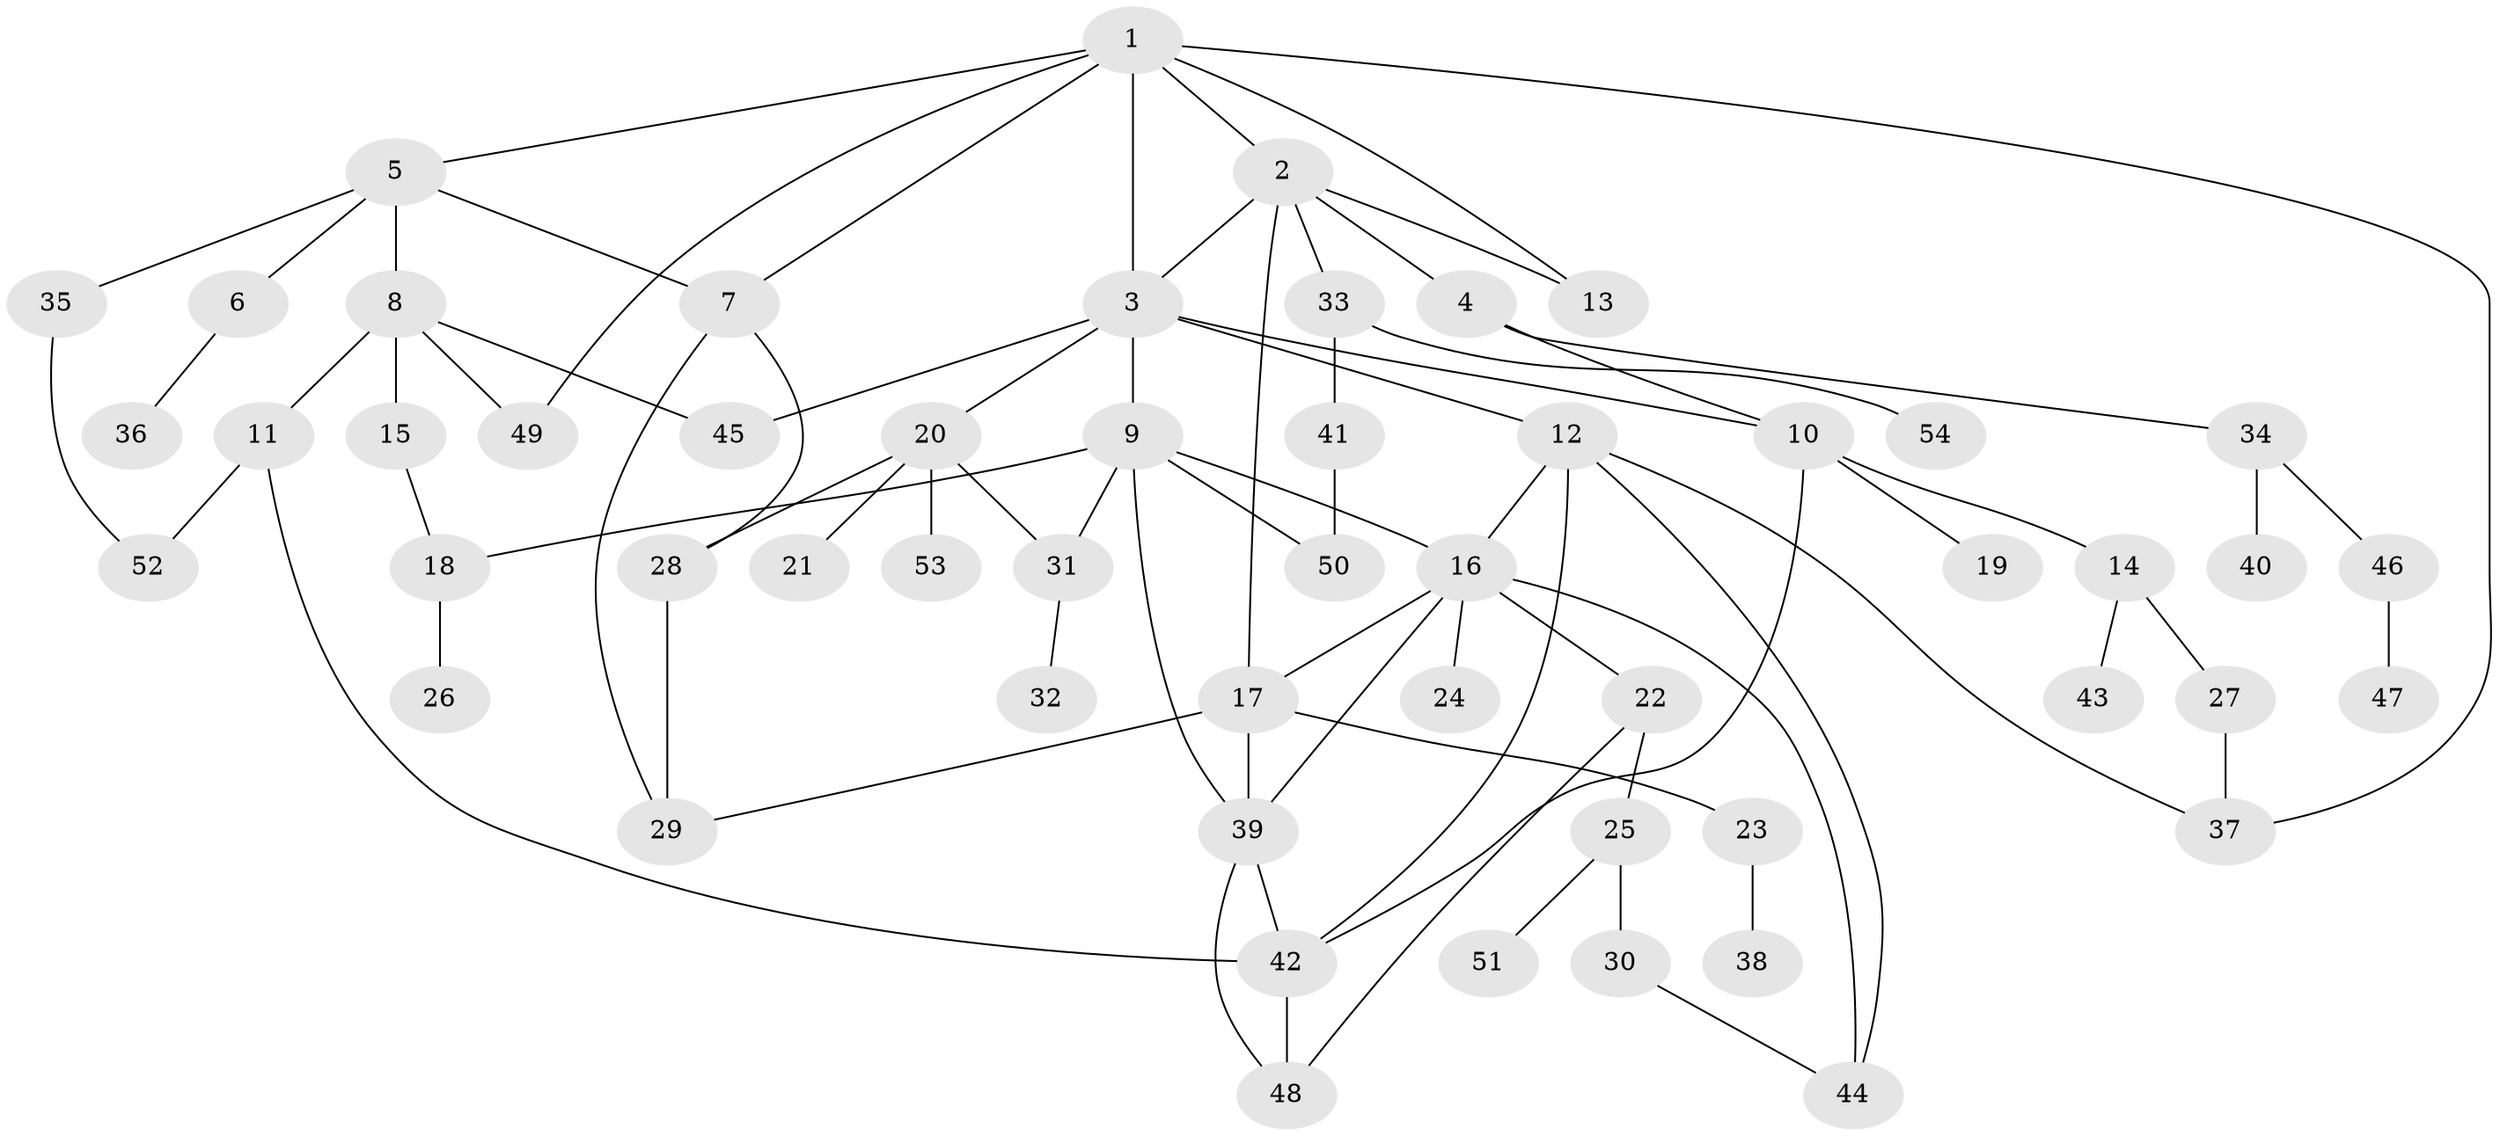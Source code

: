 // original degree distribution, {8: 0.009345794392523364, 7: 0.018691588785046728, 6: 0.037383177570093455, 4: 0.102803738317757, 3: 0.2336448598130841, 5: 0.028037383177570093, 2: 0.27102803738317754, 1: 0.29906542056074764}
// Generated by graph-tools (version 1.1) at 2025/34/03/09/25 02:34:01]
// undirected, 54 vertices, 79 edges
graph export_dot {
graph [start="1"]
  node [color=gray90,style=filled];
  1;
  2;
  3;
  4;
  5;
  6;
  7;
  8;
  9;
  10;
  11;
  12;
  13;
  14;
  15;
  16;
  17;
  18;
  19;
  20;
  21;
  22;
  23;
  24;
  25;
  26;
  27;
  28;
  29;
  30;
  31;
  32;
  33;
  34;
  35;
  36;
  37;
  38;
  39;
  40;
  41;
  42;
  43;
  44;
  45;
  46;
  47;
  48;
  49;
  50;
  51;
  52;
  53;
  54;
  1 -- 2 [weight=1.0];
  1 -- 3 [weight=1.0];
  1 -- 5 [weight=1.0];
  1 -- 7 [weight=1.0];
  1 -- 13 [weight=1.0];
  1 -- 37 [weight=1.0];
  1 -- 49 [weight=1.0];
  2 -- 3 [weight=1.0];
  2 -- 4 [weight=1.0];
  2 -- 13 [weight=1.0];
  2 -- 17 [weight=1.0];
  2 -- 33 [weight=1.0];
  3 -- 9 [weight=1.0];
  3 -- 10 [weight=1.0];
  3 -- 12 [weight=1.0];
  3 -- 20 [weight=2.0];
  3 -- 45 [weight=1.0];
  4 -- 10 [weight=1.0];
  4 -- 34 [weight=1.0];
  5 -- 6 [weight=1.0];
  5 -- 7 [weight=1.0];
  5 -- 8 [weight=2.0];
  5 -- 35 [weight=1.0];
  6 -- 36 [weight=1.0];
  7 -- 28 [weight=1.0];
  7 -- 29 [weight=1.0];
  8 -- 11 [weight=2.0];
  8 -- 15 [weight=1.0];
  8 -- 45 [weight=1.0];
  8 -- 49 [weight=1.0];
  9 -- 16 [weight=1.0];
  9 -- 18 [weight=1.0];
  9 -- 31 [weight=1.0];
  9 -- 39 [weight=1.0];
  9 -- 50 [weight=1.0];
  10 -- 14 [weight=1.0];
  10 -- 19 [weight=1.0];
  10 -- 42 [weight=1.0];
  11 -- 42 [weight=1.0];
  11 -- 52 [weight=1.0];
  12 -- 16 [weight=1.0];
  12 -- 37 [weight=1.0];
  12 -- 42 [weight=1.0];
  12 -- 44 [weight=1.0];
  14 -- 27 [weight=1.0];
  14 -- 43 [weight=1.0];
  15 -- 18 [weight=1.0];
  16 -- 17 [weight=1.0];
  16 -- 22 [weight=1.0];
  16 -- 24 [weight=1.0];
  16 -- 39 [weight=1.0];
  16 -- 44 [weight=1.0];
  17 -- 23 [weight=1.0];
  17 -- 29 [weight=1.0];
  17 -- 39 [weight=1.0];
  18 -- 26 [weight=1.0];
  20 -- 21 [weight=3.0];
  20 -- 28 [weight=1.0];
  20 -- 31 [weight=1.0];
  20 -- 53 [weight=1.0];
  22 -- 25 [weight=1.0];
  22 -- 48 [weight=1.0];
  23 -- 38 [weight=1.0];
  25 -- 30 [weight=1.0];
  25 -- 51 [weight=1.0];
  27 -- 37 [weight=2.0];
  28 -- 29 [weight=1.0];
  30 -- 44 [weight=1.0];
  31 -- 32 [weight=1.0];
  33 -- 41 [weight=1.0];
  33 -- 54 [weight=1.0];
  34 -- 40 [weight=1.0];
  34 -- 46 [weight=1.0];
  35 -- 52 [weight=1.0];
  39 -- 42 [weight=1.0];
  39 -- 48 [weight=1.0];
  41 -- 50 [weight=1.0];
  42 -- 48 [weight=1.0];
  46 -- 47 [weight=1.0];
}
